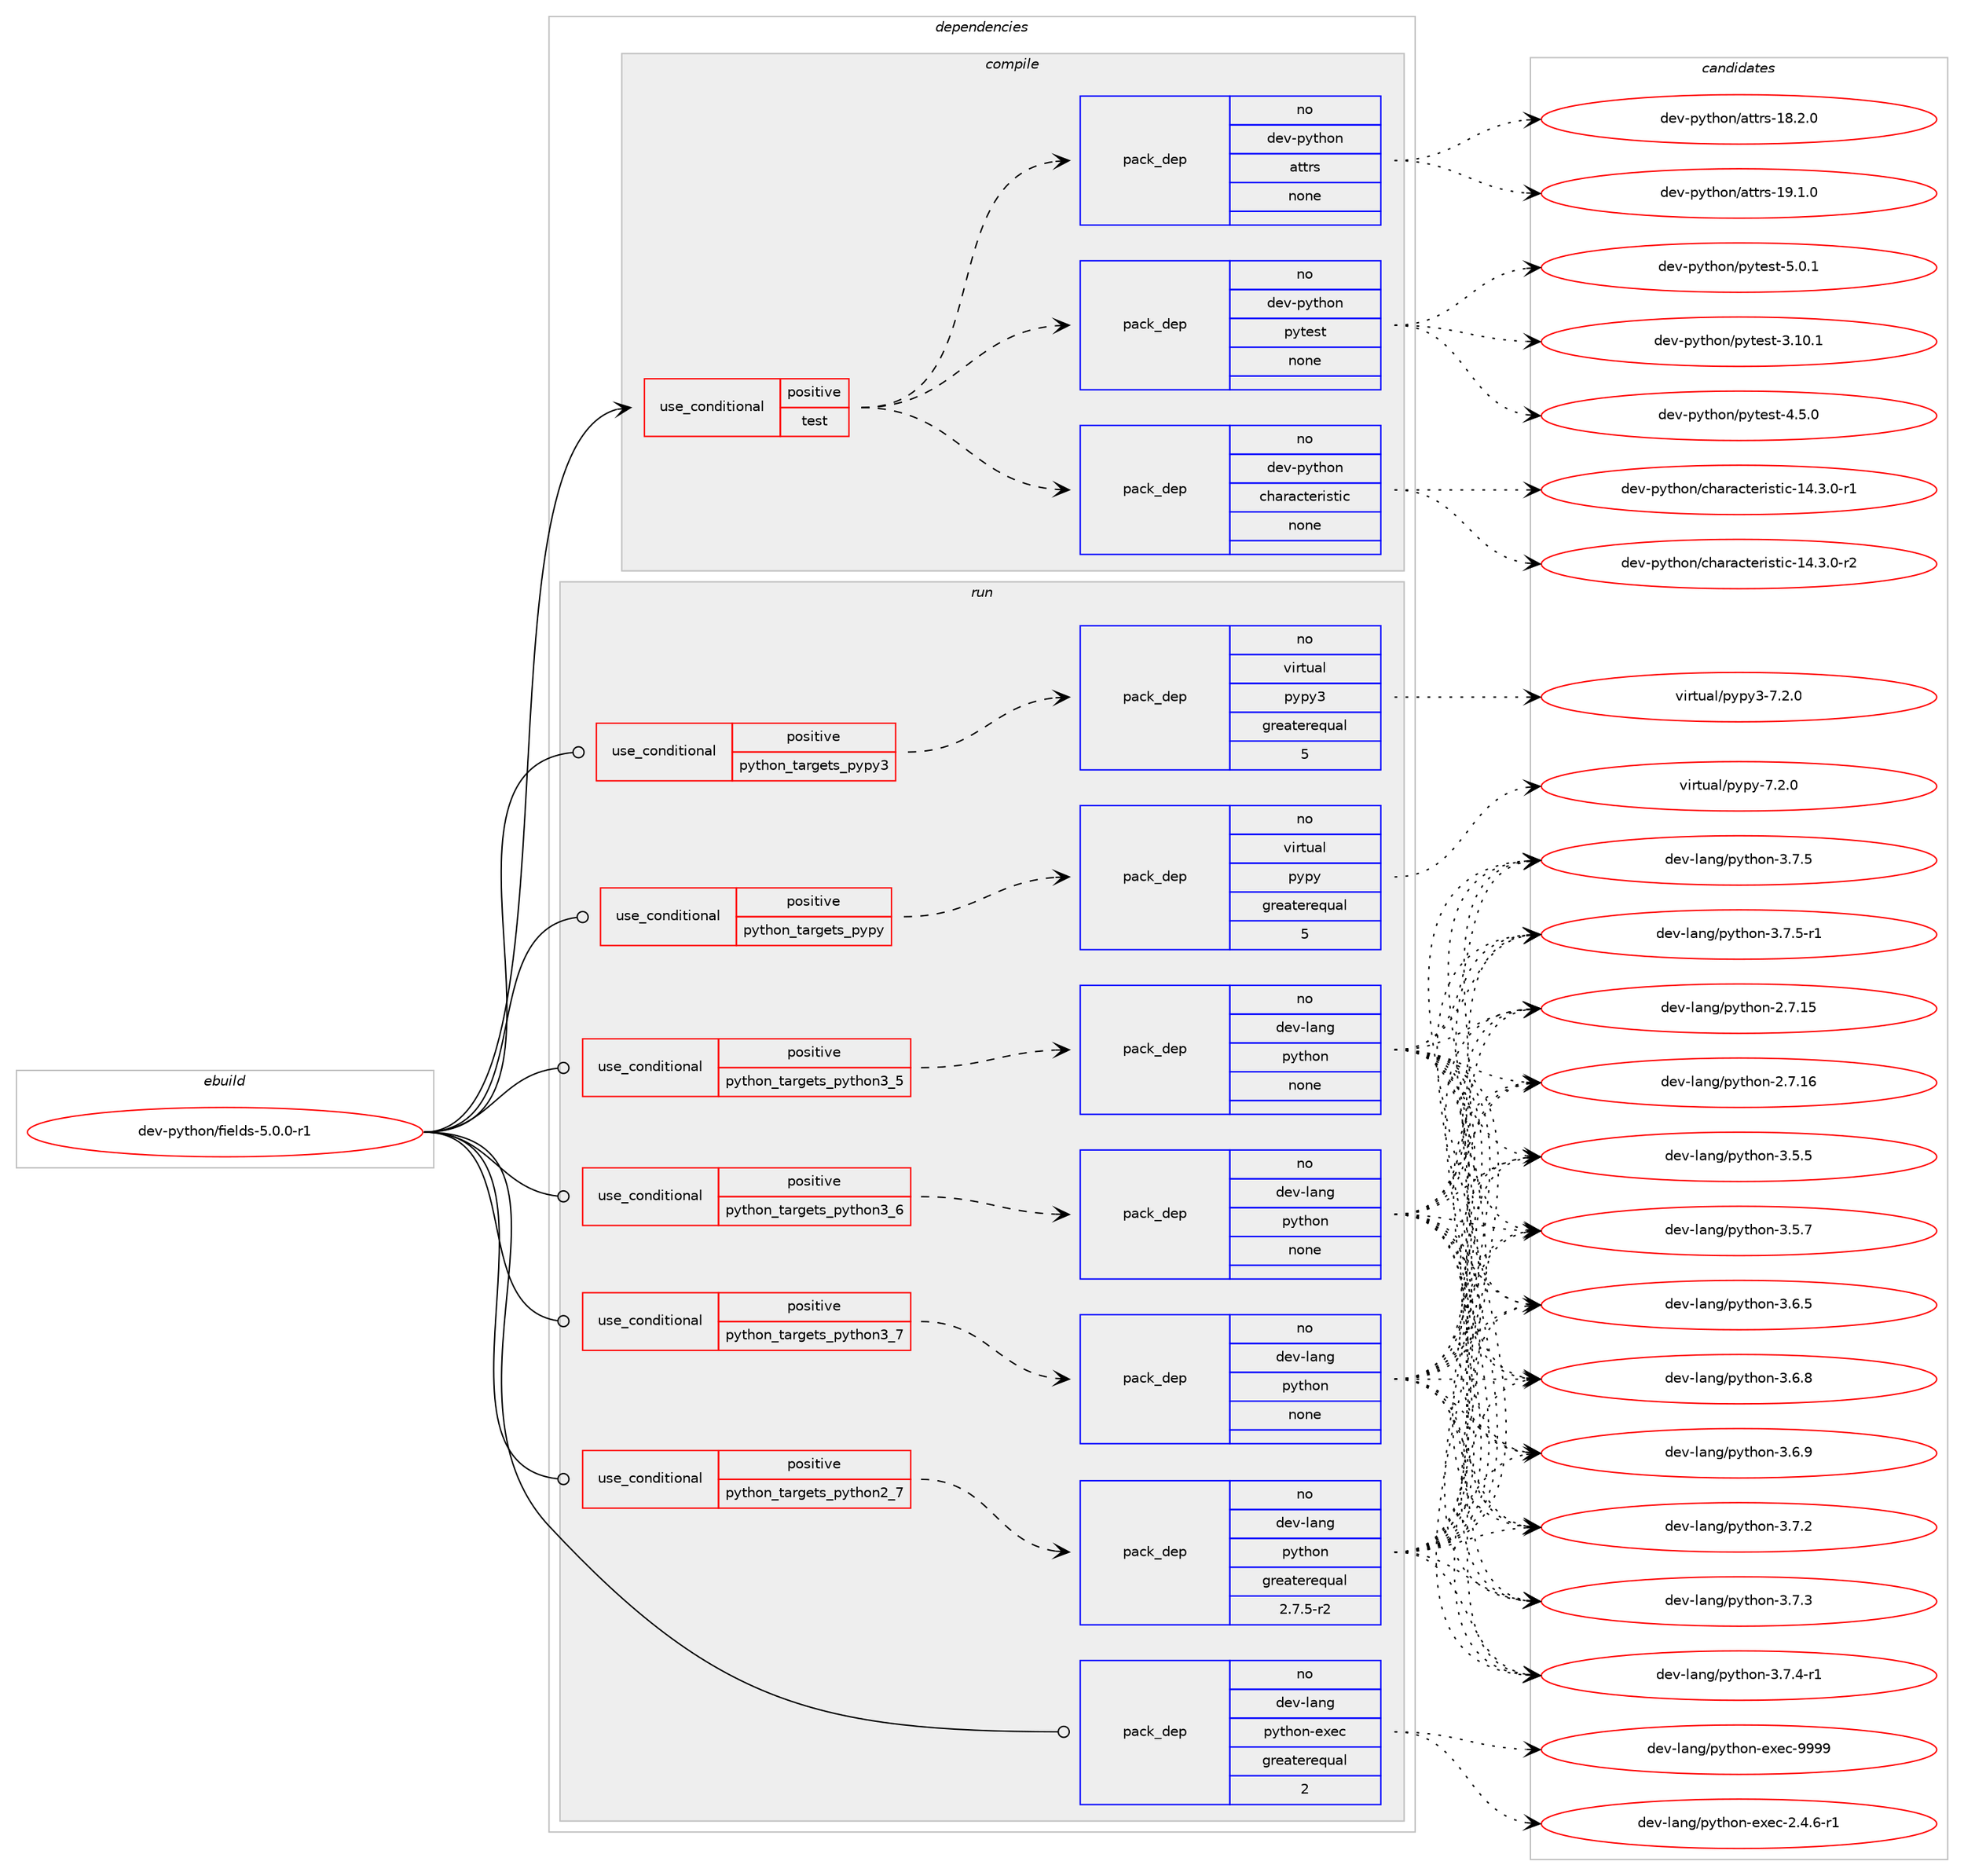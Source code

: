 digraph prolog {

# *************
# Graph options
# *************

newrank=true;
concentrate=true;
compound=true;
graph [rankdir=LR,fontname=Helvetica,fontsize=10,ranksep=1.5];#, ranksep=2.5, nodesep=0.2];
edge  [arrowhead=vee];
node  [fontname=Helvetica,fontsize=10];

# **********
# The ebuild
# **********

subgraph cluster_leftcol {
color=gray;
rank=same;
label=<<i>ebuild</i>>;
id [label="dev-python/fields-5.0.0-r1", color=red, width=4, href="../dev-python/fields-5.0.0-r1.svg"];
}

# ****************
# The dependencies
# ****************

subgraph cluster_midcol {
color=gray;
label=<<i>dependencies</i>>;
subgraph cluster_compile {
fillcolor="#eeeeee";
style=filled;
label=<<i>compile</i>>;
subgraph cond139268 {
dependency604254 [label=<<TABLE BORDER="0" CELLBORDER="1" CELLSPACING="0" CELLPADDING="4"><TR><TD ROWSPAN="3" CELLPADDING="10">use_conditional</TD></TR><TR><TD>positive</TD></TR><TR><TD>test</TD></TR></TABLE>>, shape=none, color=red];
subgraph pack453189 {
dependency604255 [label=<<TABLE BORDER="0" CELLBORDER="1" CELLSPACING="0" CELLPADDING="4" WIDTH="220"><TR><TD ROWSPAN="6" CELLPADDING="30">pack_dep</TD></TR><TR><TD WIDTH="110">no</TD></TR><TR><TD>dev-python</TD></TR><TR><TD>pytest</TD></TR><TR><TD>none</TD></TR><TR><TD></TD></TR></TABLE>>, shape=none, color=blue];
}
dependency604254:e -> dependency604255:w [weight=20,style="dashed",arrowhead="vee"];
subgraph pack453190 {
dependency604256 [label=<<TABLE BORDER="0" CELLBORDER="1" CELLSPACING="0" CELLPADDING="4" WIDTH="220"><TR><TD ROWSPAN="6" CELLPADDING="30">pack_dep</TD></TR><TR><TD WIDTH="110">no</TD></TR><TR><TD>dev-python</TD></TR><TR><TD>attrs</TD></TR><TR><TD>none</TD></TR><TR><TD></TD></TR></TABLE>>, shape=none, color=blue];
}
dependency604254:e -> dependency604256:w [weight=20,style="dashed",arrowhead="vee"];
subgraph pack453191 {
dependency604257 [label=<<TABLE BORDER="0" CELLBORDER="1" CELLSPACING="0" CELLPADDING="4" WIDTH="220"><TR><TD ROWSPAN="6" CELLPADDING="30">pack_dep</TD></TR><TR><TD WIDTH="110">no</TD></TR><TR><TD>dev-python</TD></TR><TR><TD>characteristic</TD></TR><TR><TD>none</TD></TR><TR><TD></TD></TR></TABLE>>, shape=none, color=blue];
}
dependency604254:e -> dependency604257:w [weight=20,style="dashed",arrowhead="vee"];
}
id:e -> dependency604254:w [weight=20,style="solid",arrowhead="vee"];
}
subgraph cluster_compileandrun {
fillcolor="#eeeeee";
style=filled;
label=<<i>compile and run</i>>;
}
subgraph cluster_run {
fillcolor="#eeeeee";
style=filled;
label=<<i>run</i>>;
subgraph cond139269 {
dependency604258 [label=<<TABLE BORDER="0" CELLBORDER="1" CELLSPACING="0" CELLPADDING="4"><TR><TD ROWSPAN="3" CELLPADDING="10">use_conditional</TD></TR><TR><TD>positive</TD></TR><TR><TD>python_targets_pypy</TD></TR></TABLE>>, shape=none, color=red];
subgraph pack453192 {
dependency604259 [label=<<TABLE BORDER="0" CELLBORDER="1" CELLSPACING="0" CELLPADDING="4" WIDTH="220"><TR><TD ROWSPAN="6" CELLPADDING="30">pack_dep</TD></TR><TR><TD WIDTH="110">no</TD></TR><TR><TD>virtual</TD></TR><TR><TD>pypy</TD></TR><TR><TD>greaterequal</TD></TR><TR><TD>5</TD></TR></TABLE>>, shape=none, color=blue];
}
dependency604258:e -> dependency604259:w [weight=20,style="dashed",arrowhead="vee"];
}
id:e -> dependency604258:w [weight=20,style="solid",arrowhead="odot"];
subgraph cond139270 {
dependency604260 [label=<<TABLE BORDER="0" CELLBORDER="1" CELLSPACING="0" CELLPADDING="4"><TR><TD ROWSPAN="3" CELLPADDING="10">use_conditional</TD></TR><TR><TD>positive</TD></TR><TR><TD>python_targets_pypy3</TD></TR></TABLE>>, shape=none, color=red];
subgraph pack453193 {
dependency604261 [label=<<TABLE BORDER="0" CELLBORDER="1" CELLSPACING="0" CELLPADDING="4" WIDTH="220"><TR><TD ROWSPAN="6" CELLPADDING="30">pack_dep</TD></TR><TR><TD WIDTH="110">no</TD></TR><TR><TD>virtual</TD></TR><TR><TD>pypy3</TD></TR><TR><TD>greaterequal</TD></TR><TR><TD>5</TD></TR></TABLE>>, shape=none, color=blue];
}
dependency604260:e -> dependency604261:w [weight=20,style="dashed",arrowhead="vee"];
}
id:e -> dependency604260:w [weight=20,style="solid",arrowhead="odot"];
subgraph cond139271 {
dependency604262 [label=<<TABLE BORDER="0" CELLBORDER="1" CELLSPACING="0" CELLPADDING="4"><TR><TD ROWSPAN="3" CELLPADDING="10">use_conditional</TD></TR><TR><TD>positive</TD></TR><TR><TD>python_targets_python2_7</TD></TR></TABLE>>, shape=none, color=red];
subgraph pack453194 {
dependency604263 [label=<<TABLE BORDER="0" CELLBORDER="1" CELLSPACING="0" CELLPADDING="4" WIDTH="220"><TR><TD ROWSPAN="6" CELLPADDING="30">pack_dep</TD></TR><TR><TD WIDTH="110">no</TD></TR><TR><TD>dev-lang</TD></TR><TR><TD>python</TD></TR><TR><TD>greaterequal</TD></TR><TR><TD>2.7.5-r2</TD></TR></TABLE>>, shape=none, color=blue];
}
dependency604262:e -> dependency604263:w [weight=20,style="dashed",arrowhead="vee"];
}
id:e -> dependency604262:w [weight=20,style="solid",arrowhead="odot"];
subgraph cond139272 {
dependency604264 [label=<<TABLE BORDER="0" CELLBORDER="1" CELLSPACING="0" CELLPADDING="4"><TR><TD ROWSPAN="3" CELLPADDING="10">use_conditional</TD></TR><TR><TD>positive</TD></TR><TR><TD>python_targets_python3_5</TD></TR></TABLE>>, shape=none, color=red];
subgraph pack453195 {
dependency604265 [label=<<TABLE BORDER="0" CELLBORDER="1" CELLSPACING="0" CELLPADDING="4" WIDTH="220"><TR><TD ROWSPAN="6" CELLPADDING="30">pack_dep</TD></TR><TR><TD WIDTH="110">no</TD></TR><TR><TD>dev-lang</TD></TR><TR><TD>python</TD></TR><TR><TD>none</TD></TR><TR><TD></TD></TR></TABLE>>, shape=none, color=blue];
}
dependency604264:e -> dependency604265:w [weight=20,style="dashed",arrowhead="vee"];
}
id:e -> dependency604264:w [weight=20,style="solid",arrowhead="odot"];
subgraph cond139273 {
dependency604266 [label=<<TABLE BORDER="0" CELLBORDER="1" CELLSPACING="0" CELLPADDING="4"><TR><TD ROWSPAN="3" CELLPADDING="10">use_conditional</TD></TR><TR><TD>positive</TD></TR><TR><TD>python_targets_python3_6</TD></TR></TABLE>>, shape=none, color=red];
subgraph pack453196 {
dependency604267 [label=<<TABLE BORDER="0" CELLBORDER="1" CELLSPACING="0" CELLPADDING="4" WIDTH="220"><TR><TD ROWSPAN="6" CELLPADDING="30">pack_dep</TD></TR><TR><TD WIDTH="110">no</TD></TR><TR><TD>dev-lang</TD></TR><TR><TD>python</TD></TR><TR><TD>none</TD></TR><TR><TD></TD></TR></TABLE>>, shape=none, color=blue];
}
dependency604266:e -> dependency604267:w [weight=20,style="dashed",arrowhead="vee"];
}
id:e -> dependency604266:w [weight=20,style="solid",arrowhead="odot"];
subgraph cond139274 {
dependency604268 [label=<<TABLE BORDER="0" CELLBORDER="1" CELLSPACING="0" CELLPADDING="4"><TR><TD ROWSPAN="3" CELLPADDING="10">use_conditional</TD></TR><TR><TD>positive</TD></TR><TR><TD>python_targets_python3_7</TD></TR></TABLE>>, shape=none, color=red];
subgraph pack453197 {
dependency604269 [label=<<TABLE BORDER="0" CELLBORDER="1" CELLSPACING="0" CELLPADDING="4" WIDTH="220"><TR><TD ROWSPAN="6" CELLPADDING="30">pack_dep</TD></TR><TR><TD WIDTH="110">no</TD></TR><TR><TD>dev-lang</TD></TR><TR><TD>python</TD></TR><TR><TD>none</TD></TR><TR><TD></TD></TR></TABLE>>, shape=none, color=blue];
}
dependency604268:e -> dependency604269:w [weight=20,style="dashed",arrowhead="vee"];
}
id:e -> dependency604268:w [weight=20,style="solid",arrowhead="odot"];
subgraph pack453198 {
dependency604270 [label=<<TABLE BORDER="0" CELLBORDER="1" CELLSPACING="0" CELLPADDING="4" WIDTH="220"><TR><TD ROWSPAN="6" CELLPADDING="30">pack_dep</TD></TR><TR><TD WIDTH="110">no</TD></TR><TR><TD>dev-lang</TD></TR><TR><TD>python-exec</TD></TR><TR><TD>greaterequal</TD></TR><TR><TD>2</TD></TR></TABLE>>, shape=none, color=blue];
}
id:e -> dependency604270:w [weight=20,style="solid",arrowhead="odot"];
}
}

# **************
# The candidates
# **************

subgraph cluster_choices {
rank=same;
color=gray;
label=<<i>candidates</i>>;

subgraph choice453189 {
color=black;
nodesep=1;
choice100101118451121211161041111104711212111610111511645514649484649 [label="dev-python/pytest-3.10.1", color=red, width=4,href="../dev-python/pytest-3.10.1.svg"];
choice1001011184511212111610411111047112121116101115116455246534648 [label="dev-python/pytest-4.5.0", color=red, width=4,href="../dev-python/pytest-4.5.0.svg"];
choice1001011184511212111610411111047112121116101115116455346484649 [label="dev-python/pytest-5.0.1", color=red, width=4,href="../dev-python/pytest-5.0.1.svg"];
dependency604255:e -> choice100101118451121211161041111104711212111610111511645514649484649:w [style=dotted,weight="100"];
dependency604255:e -> choice1001011184511212111610411111047112121116101115116455246534648:w [style=dotted,weight="100"];
dependency604255:e -> choice1001011184511212111610411111047112121116101115116455346484649:w [style=dotted,weight="100"];
}
subgraph choice453190 {
color=black;
nodesep=1;
choice10010111845112121116104111110479711611611411545495646504648 [label="dev-python/attrs-18.2.0", color=red, width=4,href="../dev-python/attrs-18.2.0.svg"];
choice10010111845112121116104111110479711611611411545495746494648 [label="dev-python/attrs-19.1.0", color=red, width=4,href="../dev-python/attrs-19.1.0.svg"];
dependency604256:e -> choice10010111845112121116104111110479711611611411545495646504648:w [style=dotted,weight="100"];
dependency604256:e -> choice10010111845112121116104111110479711611611411545495746494648:w [style=dotted,weight="100"];
}
subgraph choice453191 {
color=black;
nodesep=1;
choice10010111845112121116104111110479910497114979911610111410511511610599454952465146484511449 [label="dev-python/characteristic-14.3.0-r1", color=red, width=4,href="../dev-python/characteristic-14.3.0-r1.svg"];
choice10010111845112121116104111110479910497114979911610111410511511610599454952465146484511450 [label="dev-python/characteristic-14.3.0-r2", color=red, width=4,href="../dev-python/characteristic-14.3.0-r2.svg"];
dependency604257:e -> choice10010111845112121116104111110479910497114979911610111410511511610599454952465146484511449:w [style=dotted,weight="100"];
dependency604257:e -> choice10010111845112121116104111110479910497114979911610111410511511610599454952465146484511450:w [style=dotted,weight="100"];
}
subgraph choice453192 {
color=black;
nodesep=1;
choice1181051141161179710847112121112121455546504648 [label="virtual/pypy-7.2.0", color=red, width=4,href="../virtual/pypy-7.2.0.svg"];
dependency604259:e -> choice1181051141161179710847112121112121455546504648:w [style=dotted,weight="100"];
}
subgraph choice453193 {
color=black;
nodesep=1;
choice118105114116117971084711212111212151455546504648 [label="virtual/pypy3-7.2.0", color=red, width=4,href="../virtual/pypy3-7.2.0.svg"];
dependency604261:e -> choice118105114116117971084711212111212151455546504648:w [style=dotted,weight="100"];
}
subgraph choice453194 {
color=black;
nodesep=1;
choice10010111845108971101034711212111610411111045504655464953 [label="dev-lang/python-2.7.15", color=red, width=4,href="../dev-lang/python-2.7.15.svg"];
choice10010111845108971101034711212111610411111045504655464954 [label="dev-lang/python-2.7.16", color=red, width=4,href="../dev-lang/python-2.7.16.svg"];
choice100101118451089711010347112121116104111110455146534653 [label="dev-lang/python-3.5.5", color=red, width=4,href="../dev-lang/python-3.5.5.svg"];
choice100101118451089711010347112121116104111110455146534655 [label="dev-lang/python-3.5.7", color=red, width=4,href="../dev-lang/python-3.5.7.svg"];
choice100101118451089711010347112121116104111110455146544653 [label="dev-lang/python-3.6.5", color=red, width=4,href="../dev-lang/python-3.6.5.svg"];
choice100101118451089711010347112121116104111110455146544656 [label="dev-lang/python-3.6.8", color=red, width=4,href="../dev-lang/python-3.6.8.svg"];
choice100101118451089711010347112121116104111110455146544657 [label="dev-lang/python-3.6.9", color=red, width=4,href="../dev-lang/python-3.6.9.svg"];
choice100101118451089711010347112121116104111110455146554650 [label="dev-lang/python-3.7.2", color=red, width=4,href="../dev-lang/python-3.7.2.svg"];
choice100101118451089711010347112121116104111110455146554651 [label="dev-lang/python-3.7.3", color=red, width=4,href="../dev-lang/python-3.7.3.svg"];
choice1001011184510897110103471121211161041111104551465546524511449 [label="dev-lang/python-3.7.4-r1", color=red, width=4,href="../dev-lang/python-3.7.4-r1.svg"];
choice100101118451089711010347112121116104111110455146554653 [label="dev-lang/python-3.7.5", color=red, width=4,href="../dev-lang/python-3.7.5.svg"];
choice1001011184510897110103471121211161041111104551465546534511449 [label="dev-lang/python-3.7.5-r1", color=red, width=4,href="../dev-lang/python-3.7.5-r1.svg"];
dependency604263:e -> choice10010111845108971101034711212111610411111045504655464953:w [style=dotted,weight="100"];
dependency604263:e -> choice10010111845108971101034711212111610411111045504655464954:w [style=dotted,weight="100"];
dependency604263:e -> choice100101118451089711010347112121116104111110455146534653:w [style=dotted,weight="100"];
dependency604263:e -> choice100101118451089711010347112121116104111110455146534655:w [style=dotted,weight="100"];
dependency604263:e -> choice100101118451089711010347112121116104111110455146544653:w [style=dotted,weight="100"];
dependency604263:e -> choice100101118451089711010347112121116104111110455146544656:w [style=dotted,weight="100"];
dependency604263:e -> choice100101118451089711010347112121116104111110455146544657:w [style=dotted,weight="100"];
dependency604263:e -> choice100101118451089711010347112121116104111110455146554650:w [style=dotted,weight="100"];
dependency604263:e -> choice100101118451089711010347112121116104111110455146554651:w [style=dotted,weight="100"];
dependency604263:e -> choice1001011184510897110103471121211161041111104551465546524511449:w [style=dotted,weight="100"];
dependency604263:e -> choice100101118451089711010347112121116104111110455146554653:w [style=dotted,weight="100"];
dependency604263:e -> choice1001011184510897110103471121211161041111104551465546534511449:w [style=dotted,weight="100"];
}
subgraph choice453195 {
color=black;
nodesep=1;
choice10010111845108971101034711212111610411111045504655464953 [label="dev-lang/python-2.7.15", color=red, width=4,href="../dev-lang/python-2.7.15.svg"];
choice10010111845108971101034711212111610411111045504655464954 [label="dev-lang/python-2.7.16", color=red, width=4,href="../dev-lang/python-2.7.16.svg"];
choice100101118451089711010347112121116104111110455146534653 [label="dev-lang/python-3.5.5", color=red, width=4,href="../dev-lang/python-3.5.5.svg"];
choice100101118451089711010347112121116104111110455146534655 [label="dev-lang/python-3.5.7", color=red, width=4,href="../dev-lang/python-3.5.7.svg"];
choice100101118451089711010347112121116104111110455146544653 [label="dev-lang/python-3.6.5", color=red, width=4,href="../dev-lang/python-3.6.5.svg"];
choice100101118451089711010347112121116104111110455146544656 [label="dev-lang/python-3.6.8", color=red, width=4,href="../dev-lang/python-3.6.8.svg"];
choice100101118451089711010347112121116104111110455146544657 [label="dev-lang/python-3.6.9", color=red, width=4,href="../dev-lang/python-3.6.9.svg"];
choice100101118451089711010347112121116104111110455146554650 [label="dev-lang/python-3.7.2", color=red, width=4,href="../dev-lang/python-3.7.2.svg"];
choice100101118451089711010347112121116104111110455146554651 [label="dev-lang/python-3.7.3", color=red, width=4,href="../dev-lang/python-3.7.3.svg"];
choice1001011184510897110103471121211161041111104551465546524511449 [label="dev-lang/python-3.7.4-r1", color=red, width=4,href="../dev-lang/python-3.7.4-r1.svg"];
choice100101118451089711010347112121116104111110455146554653 [label="dev-lang/python-3.7.5", color=red, width=4,href="../dev-lang/python-3.7.5.svg"];
choice1001011184510897110103471121211161041111104551465546534511449 [label="dev-lang/python-3.7.5-r1", color=red, width=4,href="../dev-lang/python-3.7.5-r1.svg"];
dependency604265:e -> choice10010111845108971101034711212111610411111045504655464953:w [style=dotted,weight="100"];
dependency604265:e -> choice10010111845108971101034711212111610411111045504655464954:w [style=dotted,weight="100"];
dependency604265:e -> choice100101118451089711010347112121116104111110455146534653:w [style=dotted,weight="100"];
dependency604265:e -> choice100101118451089711010347112121116104111110455146534655:w [style=dotted,weight="100"];
dependency604265:e -> choice100101118451089711010347112121116104111110455146544653:w [style=dotted,weight="100"];
dependency604265:e -> choice100101118451089711010347112121116104111110455146544656:w [style=dotted,weight="100"];
dependency604265:e -> choice100101118451089711010347112121116104111110455146544657:w [style=dotted,weight="100"];
dependency604265:e -> choice100101118451089711010347112121116104111110455146554650:w [style=dotted,weight="100"];
dependency604265:e -> choice100101118451089711010347112121116104111110455146554651:w [style=dotted,weight="100"];
dependency604265:e -> choice1001011184510897110103471121211161041111104551465546524511449:w [style=dotted,weight="100"];
dependency604265:e -> choice100101118451089711010347112121116104111110455146554653:w [style=dotted,weight="100"];
dependency604265:e -> choice1001011184510897110103471121211161041111104551465546534511449:w [style=dotted,weight="100"];
}
subgraph choice453196 {
color=black;
nodesep=1;
choice10010111845108971101034711212111610411111045504655464953 [label="dev-lang/python-2.7.15", color=red, width=4,href="../dev-lang/python-2.7.15.svg"];
choice10010111845108971101034711212111610411111045504655464954 [label="dev-lang/python-2.7.16", color=red, width=4,href="../dev-lang/python-2.7.16.svg"];
choice100101118451089711010347112121116104111110455146534653 [label="dev-lang/python-3.5.5", color=red, width=4,href="../dev-lang/python-3.5.5.svg"];
choice100101118451089711010347112121116104111110455146534655 [label="dev-lang/python-3.5.7", color=red, width=4,href="../dev-lang/python-3.5.7.svg"];
choice100101118451089711010347112121116104111110455146544653 [label="dev-lang/python-3.6.5", color=red, width=4,href="../dev-lang/python-3.6.5.svg"];
choice100101118451089711010347112121116104111110455146544656 [label="dev-lang/python-3.6.8", color=red, width=4,href="../dev-lang/python-3.6.8.svg"];
choice100101118451089711010347112121116104111110455146544657 [label="dev-lang/python-3.6.9", color=red, width=4,href="../dev-lang/python-3.6.9.svg"];
choice100101118451089711010347112121116104111110455146554650 [label="dev-lang/python-3.7.2", color=red, width=4,href="../dev-lang/python-3.7.2.svg"];
choice100101118451089711010347112121116104111110455146554651 [label="dev-lang/python-3.7.3", color=red, width=4,href="../dev-lang/python-3.7.3.svg"];
choice1001011184510897110103471121211161041111104551465546524511449 [label="dev-lang/python-3.7.4-r1", color=red, width=4,href="../dev-lang/python-3.7.4-r1.svg"];
choice100101118451089711010347112121116104111110455146554653 [label="dev-lang/python-3.7.5", color=red, width=4,href="../dev-lang/python-3.7.5.svg"];
choice1001011184510897110103471121211161041111104551465546534511449 [label="dev-lang/python-3.7.5-r1", color=red, width=4,href="../dev-lang/python-3.7.5-r1.svg"];
dependency604267:e -> choice10010111845108971101034711212111610411111045504655464953:w [style=dotted,weight="100"];
dependency604267:e -> choice10010111845108971101034711212111610411111045504655464954:w [style=dotted,weight="100"];
dependency604267:e -> choice100101118451089711010347112121116104111110455146534653:w [style=dotted,weight="100"];
dependency604267:e -> choice100101118451089711010347112121116104111110455146534655:w [style=dotted,weight="100"];
dependency604267:e -> choice100101118451089711010347112121116104111110455146544653:w [style=dotted,weight="100"];
dependency604267:e -> choice100101118451089711010347112121116104111110455146544656:w [style=dotted,weight="100"];
dependency604267:e -> choice100101118451089711010347112121116104111110455146544657:w [style=dotted,weight="100"];
dependency604267:e -> choice100101118451089711010347112121116104111110455146554650:w [style=dotted,weight="100"];
dependency604267:e -> choice100101118451089711010347112121116104111110455146554651:w [style=dotted,weight="100"];
dependency604267:e -> choice1001011184510897110103471121211161041111104551465546524511449:w [style=dotted,weight="100"];
dependency604267:e -> choice100101118451089711010347112121116104111110455146554653:w [style=dotted,weight="100"];
dependency604267:e -> choice1001011184510897110103471121211161041111104551465546534511449:w [style=dotted,weight="100"];
}
subgraph choice453197 {
color=black;
nodesep=1;
choice10010111845108971101034711212111610411111045504655464953 [label="dev-lang/python-2.7.15", color=red, width=4,href="../dev-lang/python-2.7.15.svg"];
choice10010111845108971101034711212111610411111045504655464954 [label="dev-lang/python-2.7.16", color=red, width=4,href="../dev-lang/python-2.7.16.svg"];
choice100101118451089711010347112121116104111110455146534653 [label="dev-lang/python-3.5.5", color=red, width=4,href="../dev-lang/python-3.5.5.svg"];
choice100101118451089711010347112121116104111110455146534655 [label="dev-lang/python-3.5.7", color=red, width=4,href="../dev-lang/python-3.5.7.svg"];
choice100101118451089711010347112121116104111110455146544653 [label="dev-lang/python-3.6.5", color=red, width=4,href="../dev-lang/python-3.6.5.svg"];
choice100101118451089711010347112121116104111110455146544656 [label="dev-lang/python-3.6.8", color=red, width=4,href="../dev-lang/python-3.6.8.svg"];
choice100101118451089711010347112121116104111110455146544657 [label="dev-lang/python-3.6.9", color=red, width=4,href="../dev-lang/python-3.6.9.svg"];
choice100101118451089711010347112121116104111110455146554650 [label="dev-lang/python-3.7.2", color=red, width=4,href="../dev-lang/python-3.7.2.svg"];
choice100101118451089711010347112121116104111110455146554651 [label="dev-lang/python-3.7.3", color=red, width=4,href="../dev-lang/python-3.7.3.svg"];
choice1001011184510897110103471121211161041111104551465546524511449 [label="dev-lang/python-3.7.4-r1", color=red, width=4,href="../dev-lang/python-3.7.4-r1.svg"];
choice100101118451089711010347112121116104111110455146554653 [label="dev-lang/python-3.7.5", color=red, width=4,href="../dev-lang/python-3.7.5.svg"];
choice1001011184510897110103471121211161041111104551465546534511449 [label="dev-lang/python-3.7.5-r1", color=red, width=4,href="../dev-lang/python-3.7.5-r1.svg"];
dependency604269:e -> choice10010111845108971101034711212111610411111045504655464953:w [style=dotted,weight="100"];
dependency604269:e -> choice10010111845108971101034711212111610411111045504655464954:w [style=dotted,weight="100"];
dependency604269:e -> choice100101118451089711010347112121116104111110455146534653:w [style=dotted,weight="100"];
dependency604269:e -> choice100101118451089711010347112121116104111110455146534655:w [style=dotted,weight="100"];
dependency604269:e -> choice100101118451089711010347112121116104111110455146544653:w [style=dotted,weight="100"];
dependency604269:e -> choice100101118451089711010347112121116104111110455146544656:w [style=dotted,weight="100"];
dependency604269:e -> choice100101118451089711010347112121116104111110455146544657:w [style=dotted,weight="100"];
dependency604269:e -> choice100101118451089711010347112121116104111110455146554650:w [style=dotted,weight="100"];
dependency604269:e -> choice100101118451089711010347112121116104111110455146554651:w [style=dotted,weight="100"];
dependency604269:e -> choice1001011184510897110103471121211161041111104551465546524511449:w [style=dotted,weight="100"];
dependency604269:e -> choice100101118451089711010347112121116104111110455146554653:w [style=dotted,weight="100"];
dependency604269:e -> choice1001011184510897110103471121211161041111104551465546534511449:w [style=dotted,weight="100"];
}
subgraph choice453198 {
color=black;
nodesep=1;
choice10010111845108971101034711212111610411111045101120101994550465246544511449 [label="dev-lang/python-exec-2.4.6-r1", color=red, width=4,href="../dev-lang/python-exec-2.4.6-r1.svg"];
choice10010111845108971101034711212111610411111045101120101994557575757 [label="dev-lang/python-exec-9999", color=red, width=4,href="../dev-lang/python-exec-9999.svg"];
dependency604270:e -> choice10010111845108971101034711212111610411111045101120101994550465246544511449:w [style=dotted,weight="100"];
dependency604270:e -> choice10010111845108971101034711212111610411111045101120101994557575757:w [style=dotted,weight="100"];
}
}

}
